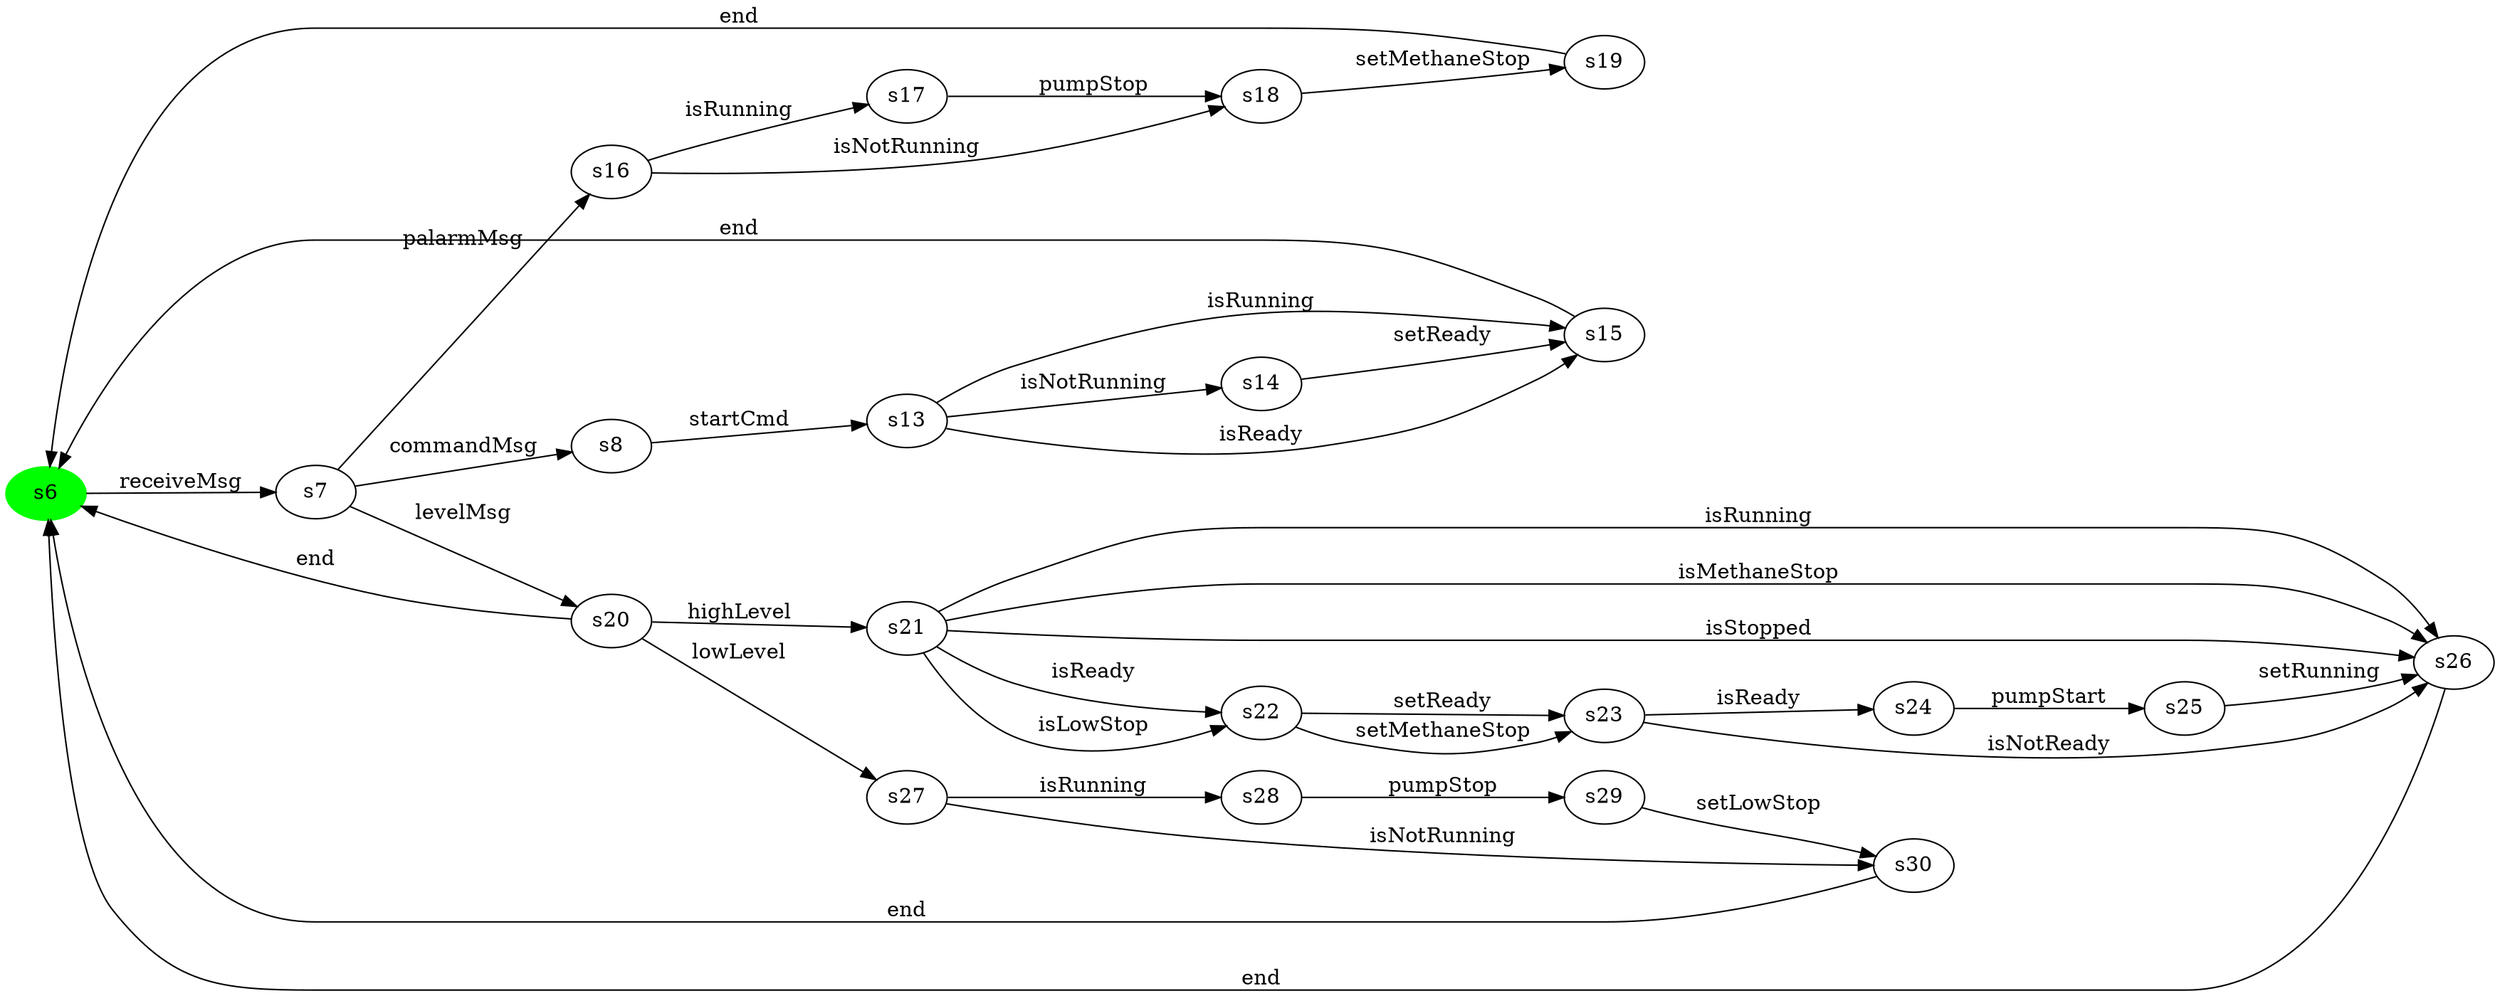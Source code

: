 digraph G {
rankdir=LR;
state0[ label = "s6", style=filled, color=green ];
state0 -> state1 [ label=" receiveMsg " ];
state1 [ label = "s7" ];
state1 -> state2 [ label=" commandMsg " ];
state1 -> state3 [ label=" palarmMsg " ];
state1 -> state4 [ label=" levelMsg " ];
state2 [ label = "s8" ];
state2 -> state5 [ label=" startCmd " ];
state4 [ label = "s20" ];
state4 -> state0 [ label=" end " ];
state4 -> state6 [ label=" highLevel " ];
state4 -> state7 [ label=" lowLevel " ];
state8 [ label = "s30" ];
state8 -> state0 [ label=" end " ];
state9 [ label = "s22" ];
state9 -> state10 [ label=" setReady " ];
state9 -> state10 [ label=" setMethaneStop " ];
state6 [ label = "s21" ];
state6 -> state9 [ label=" isReady " ];
state6 -> state9 [ label=" isLowStop " ];
state6 -> state11 [ label=" isMethaneStop " ];
state6 -> state11 [ label=" isStopped " ];
state6 -> state11 [ label=" isRunning " ];
state5 [ label = "s13" ];
state5 -> state12 [ label=" isNotRunning " ];
state5 -> state13 [ label=" isReady " ];
state5 -> state13 [ label=" isRunning " ];
state14 [ label = "s24" ];
state14 -> state15 [ label=" pumpStart " ];
state10 [ label = "s23" ];
state10 -> state14 [ label=" isReady " ];
state10 -> state11 [ label=" isNotReady " ];
state13 [ label = "s15" ];
state13 -> state0 [ label=" end " ];
state11 [ label = "s26" ];
state11 -> state0 [ label=" end " ];
state12 [ label = "s14" ];
state12 -> state13 [ label=" setReady " ];
state15 [ label = "s25" ];
state15 -> state11 [ label=" setRunning " ];
state16 [ label = "s17" ];
state16 -> state17 [ label=" pumpStop " ];
state18 [ label = "s28" ];
state18 -> state19 [ label=" pumpStop " ];
state3 [ label = "s16" ];
state3 -> state16 [ label=" isRunning " ];
state3 -> state17 [ label=" isNotRunning " ];
state7 [ label = "s27" ];
state7 -> state18 [ label=" isRunning " ];
state7 -> state8 [ label=" isNotRunning " ];
state20 [ label = "s19" ];
state20 -> state0 [ label=" end " ];
state17 [ label = "s18" ];
state17 -> state20 [ label=" setMethaneStop " ];
state19 [ label = "s29" ];
state19 -> state8 [ label=" setLowStop " ];
}
